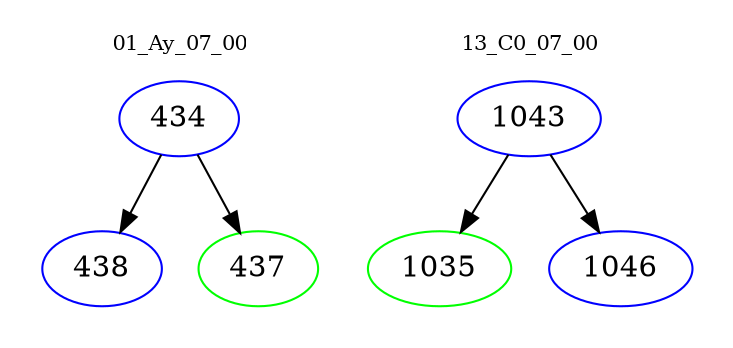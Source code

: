 digraph{
subgraph cluster_0 {
color = white
label = "01_Ay_07_00";
fontsize=10;
T0_434 [label="434", color="blue"]
T0_434 -> T0_438 [color="black"]
T0_438 [label="438", color="blue"]
T0_434 -> T0_437 [color="black"]
T0_437 [label="437", color="green"]
}
subgraph cluster_1 {
color = white
label = "13_C0_07_00";
fontsize=10;
T1_1043 [label="1043", color="blue"]
T1_1043 -> T1_1035 [color="black"]
T1_1035 [label="1035", color="green"]
T1_1043 -> T1_1046 [color="black"]
T1_1046 [label="1046", color="blue"]
}
}

